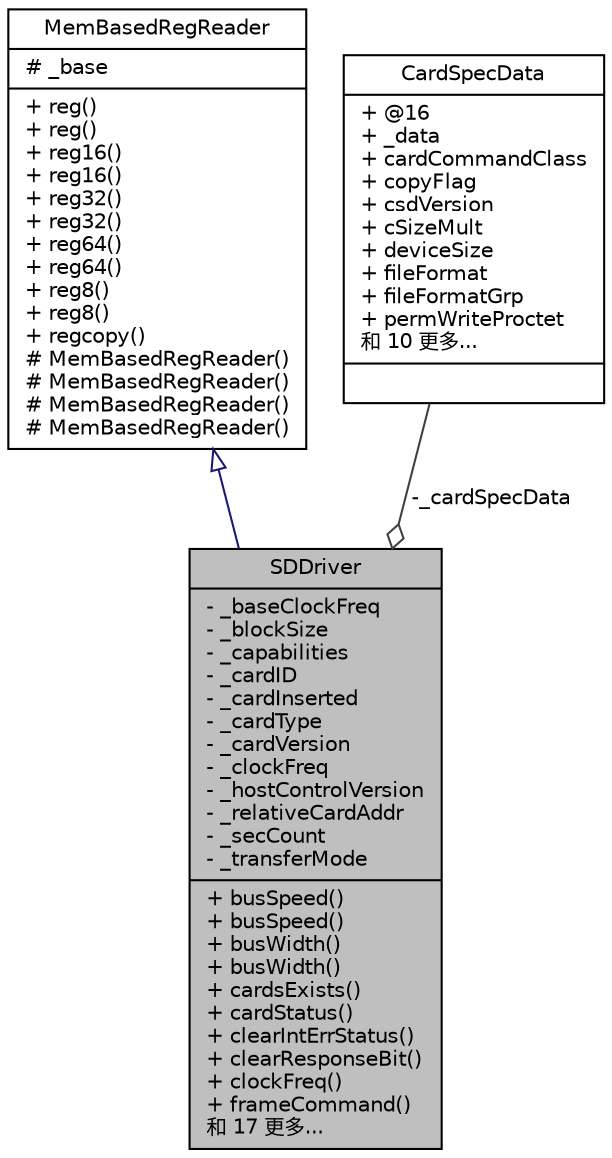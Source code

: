 digraph "SDDriver"
{
  edge [fontname="Helvetica",fontsize="10",labelfontname="Helvetica",labelfontsize="10"];
  node [fontname="Helvetica",fontsize="10",shape=record];
  Node814 [label="{SDDriver\n|- _baseClockFreq\l- _blockSize\l- _capabilities\l- _cardID\l- _cardInserted\l- _cardType\l- _cardVersion\l- _clockFreq\l- _hostControlVersion\l- _relativeCardAddr\l- _secCount\l- _transferMode\l|+ busSpeed()\l+ busSpeed()\l+ busWidth()\l+ busWidth()\l+ cardsExists()\l+ cardStatus()\l+ clearIntErrStatus()\l+ clearResponseBit()\l+ clockFreq()\l+ frameCommand()\l和 17 更多...\l}",height=0.2,width=0.4,color="black", fillcolor="grey75", style="filled", fontcolor="black"];
  Node815 -> Node814 [dir="back",color="midnightblue",fontsize="10",style="solid",arrowtail="onormal",fontname="Helvetica"];
  Node815 [label="{MemBasedRegReader\n|# _base\l|+ reg()\l+ reg()\l+ reg16()\l+ reg16()\l+ reg32()\l+ reg32()\l+ reg64()\l+ reg64()\l+ reg8()\l+ reg8()\l+ regcopy()\l# MemBasedRegReader()\l# MemBasedRegReader()\l# MemBasedRegReader()\l# MemBasedRegReader()\l}",height=0.2,width=0.4,color="black", fillcolor="white", style="filled",URL="$dd/d17/class_mem_based_reg_reader.html"];
  Node816 -> Node814 [color="grey25",fontsize="10",style="solid",label=" -_cardSpecData" ,arrowhead="odiamond",fontname="Helvetica"];
  Node816 [label="{CardSpecData\n|+ @16\l+ _data\l+ cardCommandClass\l+ copyFlag\l+ csdVersion\l+ cSizeMult\l+ deviceSize\l+ fileFormat\l+ fileFormatGrp\l+ permWriteProctet\l和 10 更多...\l|}",height=0.2,width=0.4,color="black", fillcolor="white", style="filled",URL="$de/d7f/class_card_spec_data.html"];
}
